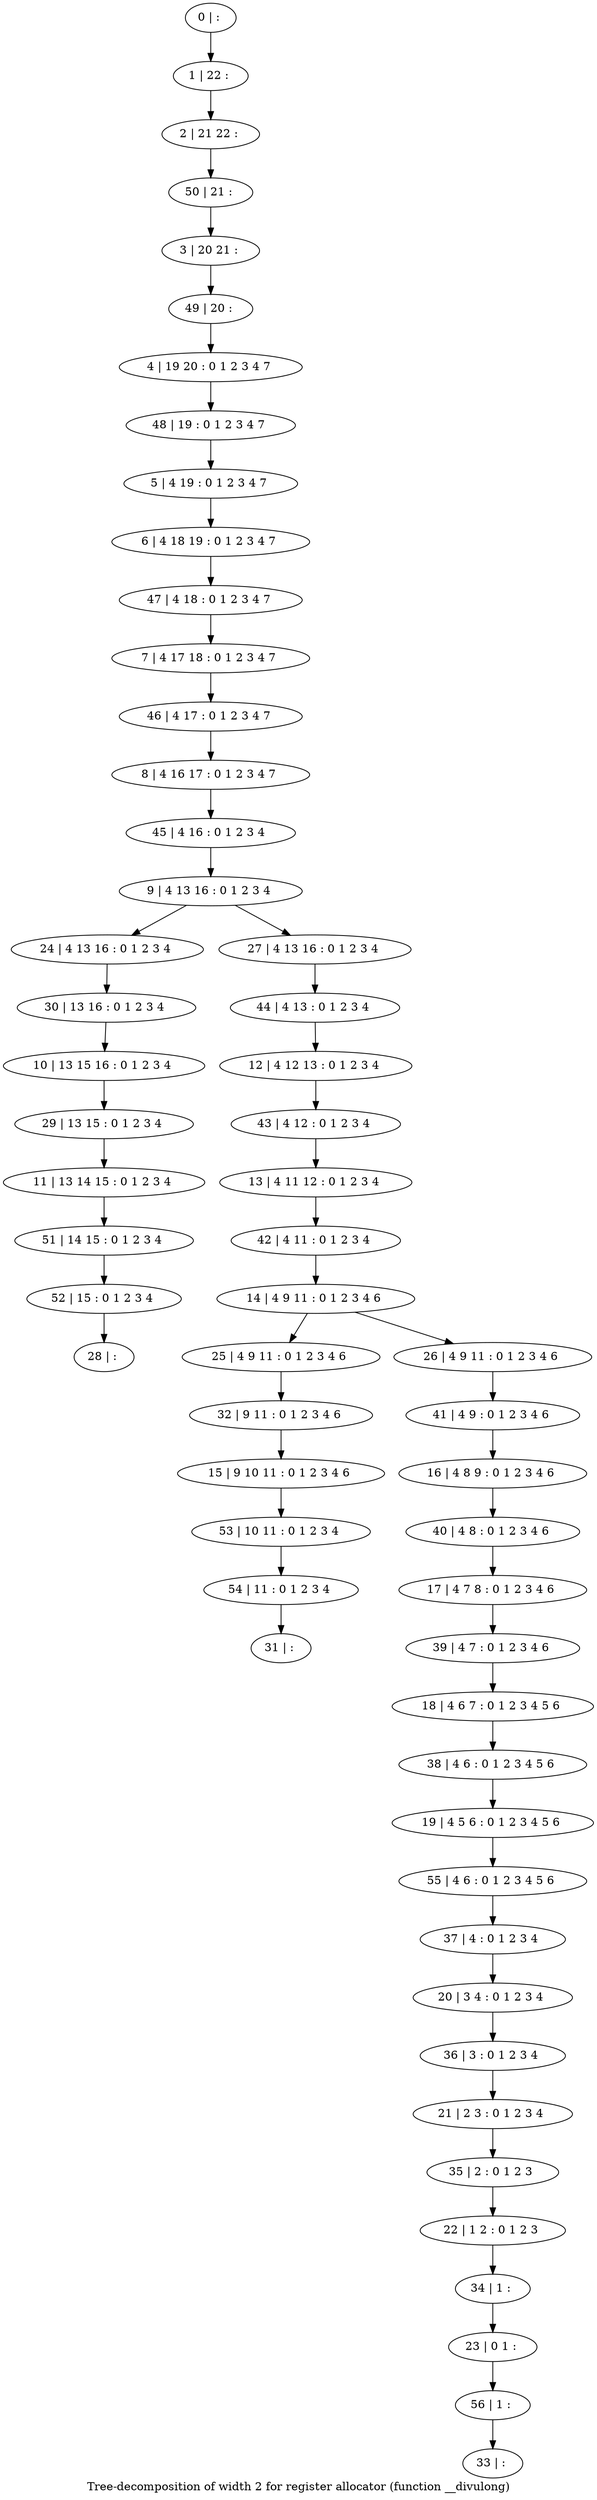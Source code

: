 digraph G {
graph [label="Tree-decomposition of width 2 for register allocator (function __divulong)"]
0[label="0 | : "];
1[label="1 | 22 : "];
2[label="2 | 21 22 : "];
3[label="3 | 20 21 : "];
4[label="4 | 19 20 : 0 1 2 3 4 7 "];
5[label="5 | 4 19 : 0 1 2 3 4 7 "];
6[label="6 | 4 18 19 : 0 1 2 3 4 7 "];
7[label="7 | 4 17 18 : 0 1 2 3 4 7 "];
8[label="8 | 4 16 17 : 0 1 2 3 4 7 "];
9[label="9 | 4 13 16 : 0 1 2 3 4 "];
10[label="10 | 13 15 16 : 0 1 2 3 4 "];
11[label="11 | 13 14 15 : 0 1 2 3 4 "];
12[label="12 | 4 12 13 : 0 1 2 3 4 "];
13[label="13 | 4 11 12 : 0 1 2 3 4 "];
14[label="14 | 4 9 11 : 0 1 2 3 4 6 "];
15[label="15 | 9 10 11 : 0 1 2 3 4 6 "];
16[label="16 | 4 8 9 : 0 1 2 3 4 6 "];
17[label="17 | 4 7 8 : 0 1 2 3 4 6 "];
18[label="18 | 4 6 7 : 0 1 2 3 4 5 6 "];
19[label="19 | 4 5 6 : 0 1 2 3 4 5 6 "];
20[label="20 | 3 4 : 0 1 2 3 4 "];
21[label="21 | 2 3 : 0 1 2 3 4 "];
22[label="22 | 1 2 : 0 1 2 3 "];
23[label="23 | 0 1 : "];
24[label="24 | 4 13 16 : 0 1 2 3 4 "];
25[label="25 | 4 9 11 : 0 1 2 3 4 6 "];
26[label="26 | 4 9 11 : 0 1 2 3 4 6 "];
27[label="27 | 4 13 16 : 0 1 2 3 4 "];
28[label="28 | : "];
29[label="29 | 13 15 : 0 1 2 3 4 "];
30[label="30 | 13 16 : 0 1 2 3 4 "];
31[label="31 | : "];
32[label="32 | 9 11 : 0 1 2 3 4 6 "];
33[label="33 | : "];
34[label="34 | 1 : "];
35[label="35 | 2 : 0 1 2 3 "];
36[label="36 | 3 : 0 1 2 3 4 "];
37[label="37 | 4 : 0 1 2 3 4 "];
38[label="38 | 4 6 : 0 1 2 3 4 5 6 "];
39[label="39 | 4 7 : 0 1 2 3 4 6 "];
40[label="40 | 4 8 : 0 1 2 3 4 6 "];
41[label="41 | 4 9 : 0 1 2 3 4 6 "];
42[label="42 | 4 11 : 0 1 2 3 4 "];
43[label="43 | 4 12 : 0 1 2 3 4 "];
44[label="44 | 4 13 : 0 1 2 3 4 "];
45[label="45 | 4 16 : 0 1 2 3 4 "];
46[label="46 | 4 17 : 0 1 2 3 4 7 "];
47[label="47 | 4 18 : 0 1 2 3 4 7 "];
48[label="48 | 19 : 0 1 2 3 4 7 "];
49[label="49 | 20 : "];
50[label="50 | 21 : "];
51[label="51 | 14 15 : 0 1 2 3 4 "];
52[label="52 | 15 : 0 1 2 3 4 "];
53[label="53 | 10 11 : 0 1 2 3 4 "];
54[label="54 | 11 : 0 1 2 3 4 "];
55[label="55 | 4 6 : 0 1 2 3 4 5 6 "];
56[label="56 | 1 : "];
0->1 ;
1->2 ;
5->6 ;
9->24 ;
14->25 ;
14->26 ;
9->27 ;
29->11 ;
10->29 ;
30->10 ;
24->30 ;
32->15 ;
25->32 ;
34->23 ;
22->34 ;
35->22 ;
21->35 ;
36->21 ;
20->36 ;
37->20 ;
38->19 ;
18->38 ;
39->18 ;
17->39 ;
40->17 ;
16->40 ;
41->16 ;
26->41 ;
42->14 ;
13->42 ;
43->13 ;
12->43 ;
44->12 ;
27->44 ;
45->9 ;
8->45 ;
46->8 ;
7->46 ;
47->7 ;
6->47 ;
48->5 ;
4->48 ;
49->4 ;
3->49 ;
50->3 ;
2->50 ;
11->51 ;
52->28 ;
51->52 ;
15->53 ;
54->31 ;
53->54 ;
55->37 ;
19->55 ;
56->33 ;
23->56 ;
}
